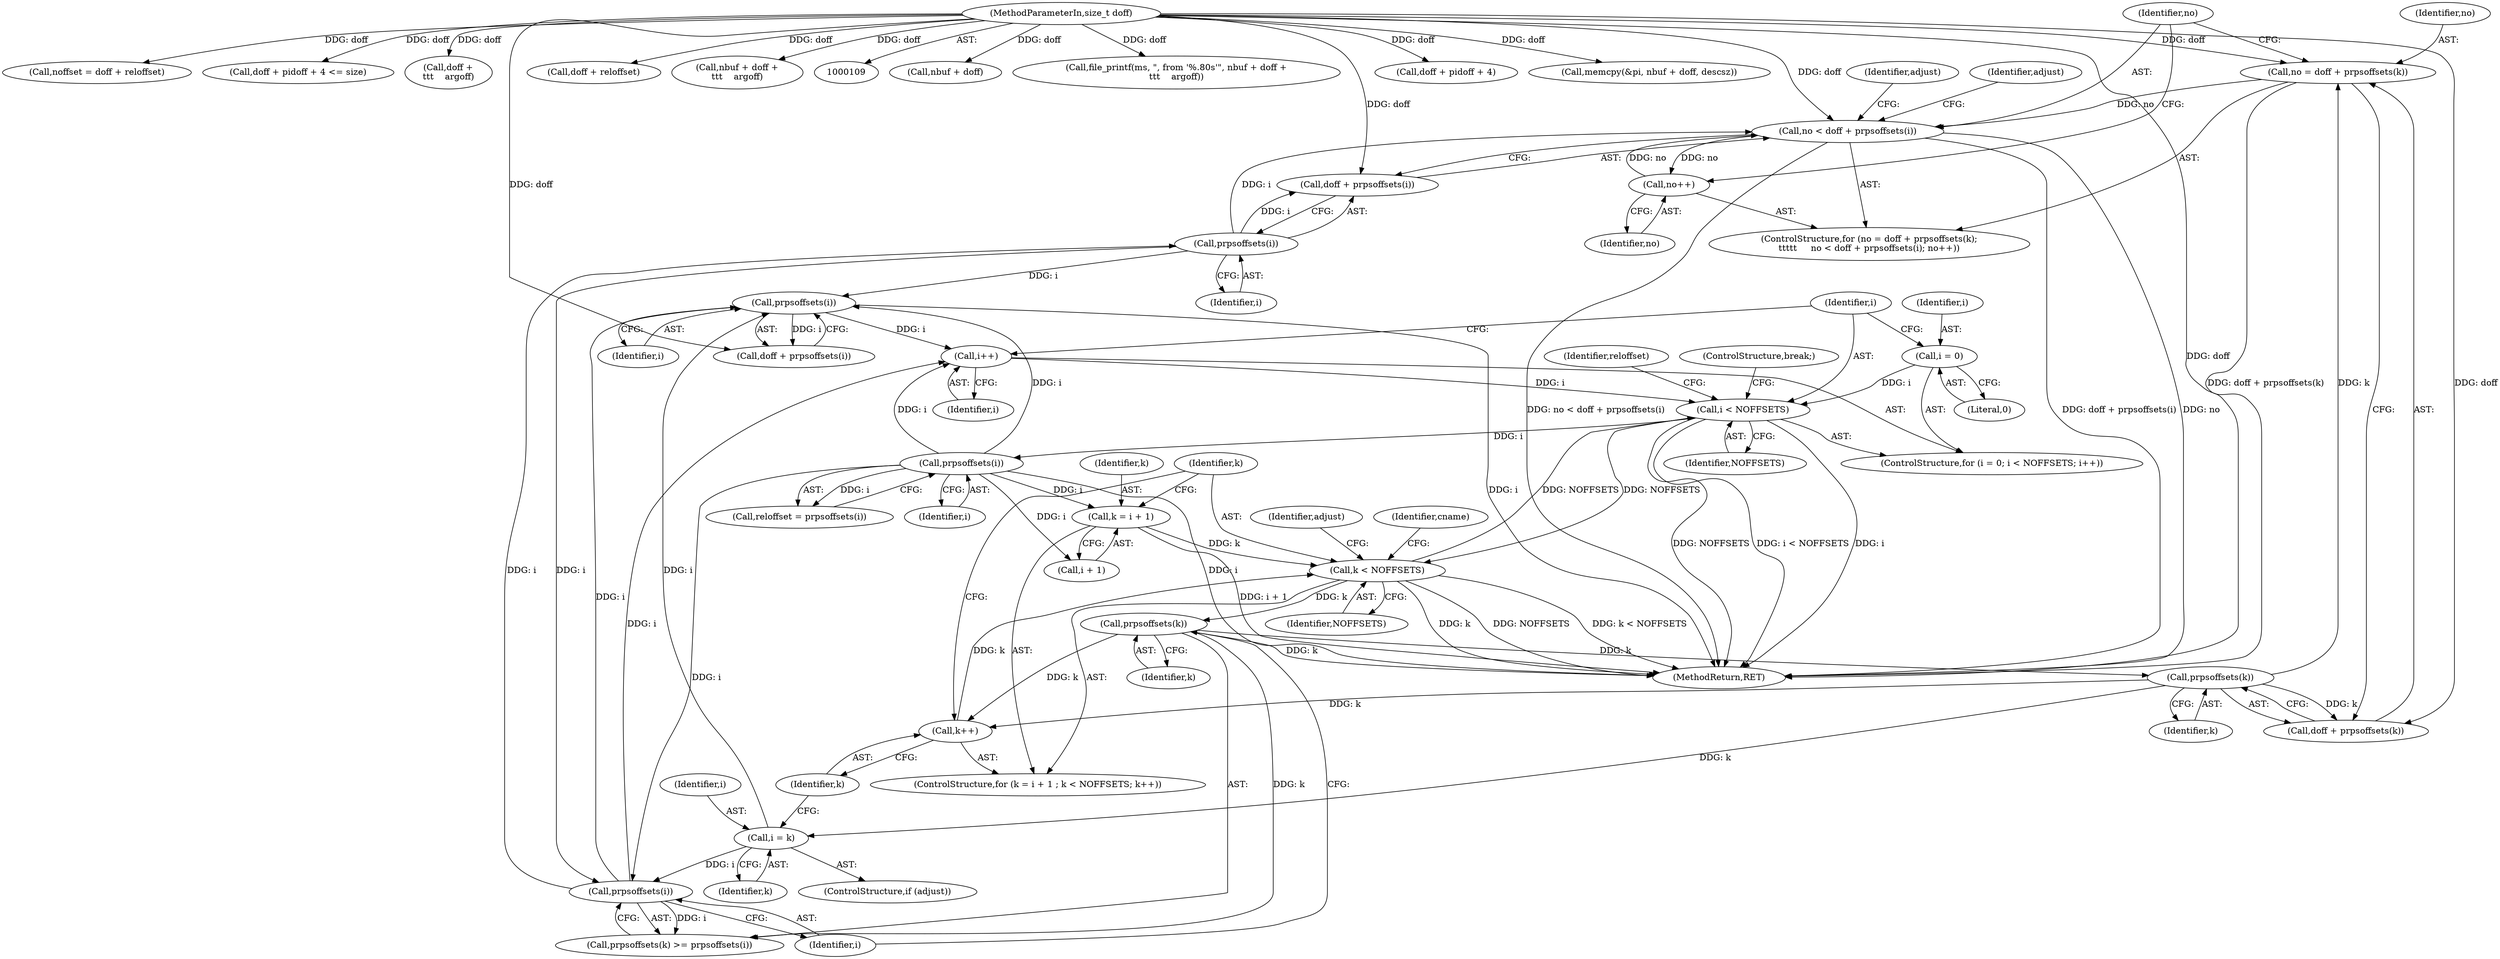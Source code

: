 digraph "0_file_2858eaf99f6cc5aae129bcbf1e24ad160240185f@integer" {
"1000454" [label="(Call,no = doff + prpsoffsets(k))"];
"1000117" [label="(MethodParameterIn,size_t doff)"];
"1000458" [label="(Call,prpsoffsets(k))"];
"1000448" [label="(Call,prpsoffsets(k))"];
"1000435" [label="(Call,k < NOFFSETS)"];
"1000430" [label="(Call,k = i + 1)"];
"1000367" [label="(Call,prpsoffsets(i))"];
"1000356" [label="(Call,i < NOFFSETS)"];
"1000359" [label="(Call,i++)"];
"1000490" [label="(Call,prpsoffsets(i))"];
"1000464" [label="(Call,prpsoffsets(i))"];
"1000450" [label="(Call,prpsoffsets(i))"];
"1000478" [label="(Call,i = k)"];
"1000353" [label="(Call,i = 0)"];
"1000438" [label="(Call,k++)"];
"1000460" [label="(Call,no < doff + prpsoffsets(i))"];
"1000466" [label="(Call,no++)"];
"1000491" [label="(Identifier,i)"];
"1000368" [label="(Identifier,i)"];
"1000488" [label="(Call,doff + prpsoffsets(i))"];
"1000458" [label="(Call,prpsoffsets(k))"];
"1000448" [label="(Call,prpsoffsets(k))"];
"1000444" [label="(Identifier,adjust)"];
"1000358" [label="(Identifier,NOFFSETS)"];
"1000467" [label="(Identifier,no)"];
"1000461" [label="(Identifier,no)"];
"1000254" [label="(Call,nbuf + doff)"];
"1000323" [label="(Call,doff + pidoff + 4 <= size)"];
"1000438" [label="(Call,k++)"];
"1000466" [label="(Call,no++)"];
"1000354" [label="(Identifier,i)"];
"1000303" [label="(Call,file_printf(ms, \", from '%.80s'\", nbuf + doff +\n\t\t\t    argoff))"];
"1000479" [label="(Identifier,i)"];
"1000353" [label="(Call,i = 0)"];
"1000449" [label="(Identifier,k)"];
"1000482" [label="(Identifier,cname)"];
"1000490" [label="(Call,prpsoffsets(i))"];
"1000459" [label="(Identifier,k)"];
"1000439" [label="(Identifier,k)"];
"1000454" [label="(Call,no = doff + prpsoffsets(k))"];
"1000367" [label="(Call,prpsoffsets(i))"];
"1000359" [label="(Call,i++)"];
"1000450" [label="(Call,prpsoffsets(i))"];
"1000480" [label="(Identifier,k)"];
"1000324" [label="(Call,doff + pidoff + 4)"];
"1000251" [label="(Call,memcpy(&pi, nbuf + doff, descsz))"];
"1000456" [label="(Call,doff + prpsoffsets(k))"];
"1000478" [label="(Call,i = k)"];
"1000451" [label="(Identifier,i)"];
"1000360" [label="(Identifier,i)"];
"1000432" [label="(Call,i + 1)"];
"1000465" [label="(Identifier,i)"];
"1000117" [label="(MethodParameterIn,size_t doff)"];
"1000370" [label="(Call,noffset = doff + reloffset)"];
"1000447" [label="(Call,prpsoffsets(k) >= prpsoffsets(i))"];
"1000462" [label="(Call,doff + prpsoffsets(i))"];
"1000477" [label="(Identifier,adjust)"];
"1000429" [label="(ControlStructure,for (k = i + 1 ; k < NOFFSETS; k++))"];
"1000308" [label="(Call,doff +\n\t\t\t    argoff)"];
"1000435" [label="(Call,k < NOFFSETS)"];
"1000469" [label="(Identifier,adjust)"];
"1000545" [label="(ControlStructure,break;)"];
"1000460" [label="(Call,no < doff + prpsoffsets(i))"];
"1000366" [label="(Identifier,reloffset)"];
"1000455" [label="(Identifier,no)"];
"1000431" [label="(Identifier,k)"];
"1000476" [label="(ControlStructure,if (adjust))"];
"1000365" [label="(Call,reloffset = prpsoffsets(i))"];
"1000453" [label="(ControlStructure,for (no = doff + prpsoffsets(k);\n\t\t\t\t\t     no < doff + prpsoffsets(i); no++))"];
"1000437" [label="(Identifier,NOFFSETS)"];
"1000436" [label="(Identifier,k)"];
"1000548" [label="(MethodReturn,RET)"];
"1000352" [label="(ControlStructure,for (i = 0; i < NOFFSETS; i++))"];
"1000357" [label="(Identifier,i)"];
"1000356" [label="(Call,i < NOFFSETS)"];
"1000464" [label="(Call,prpsoffsets(i))"];
"1000372" [label="(Call,doff + reloffset)"];
"1000355" [label="(Literal,0)"];
"1000306" [label="(Call,nbuf + doff +\n\t\t\t    argoff)"];
"1000430" [label="(Call,k = i + 1)"];
"1000454" -> "1000453"  [label="AST: "];
"1000454" -> "1000456"  [label="CFG: "];
"1000455" -> "1000454"  [label="AST: "];
"1000456" -> "1000454"  [label="AST: "];
"1000461" -> "1000454"  [label="CFG: "];
"1000454" -> "1000548"  [label="DDG: doff + prpsoffsets(k)"];
"1000117" -> "1000454"  [label="DDG: doff"];
"1000458" -> "1000454"  [label="DDG: k"];
"1000454" -> "1000460"  [label="DDG: no"];
"1000117" -> "1000109"  [label="AST: "];
"1000117" -> "1000548"  [label="DDG: doff"];
"1000117" -> "1000251"  [label="DDG: doff"];
"1000117" -> "1000254"  [label="DDG: doff"];
"1000117" -> "1000303"  [label="DDG: doff"];
"1000117" -> "1000306"  [label="DDG: doff"];
"1000117" -> "1000308"  [label="DDG: doff"];
"1000117" -> "1000323"  [label="DDG: doff"];
"1000117" -> "1000324"  [label="DDG: doff"];
"1000117" -> "1000370"  [label="DDG: doff"];
"1000117" -> "1000372"  [label="DDG: doff"];
"1000117" -> "1000456"  [label="DDG: doff"];
"1000117" -> "1000460"  [label="DDG: doff"];
"1000117" -> "1000462"  [label="DDG: doff"];
"1000117" -> "1000488"  [label="DDG: doff"];
"1000458" -> "1000456"  [label="AST: "];
"1000458" -> "1000459"  [label="CFG: "];
"1000459" -> "1000458"  [label="AST: "];
"1000456" -> "1000458"  [label="CFG: "];
"1000458" -> "1000438"  [label="DDG: k"];
"1000458" -> "1000456"  [label="DDG: k"];
"1000448" -> "1000458"  [label="DDG: k"];
"1000458" -> "1000478"  [label="DDG: k"];
"1000448" -> "1000447"  [label="AST: "];
"1000448" -> "1000449"  [label="CFG: "];
"1000449" -> "1000448"  [label="AST: "];
"1000451" -> "1000448"  [label="CFG: "];
"1000448" -> "1000548"  [label="DDG: k"];
"1000448" -> "1000438"  [label="DDG: k"];
"1000448" -> "1000447"  [label="DDG: k"];
"1000435" -> "1000448"  [label="DDG: k"];
"1000435" -> "1000429"  [label="AST: "];
"1000435" -> "1000437"  [label="CFG: "];
"1000436" -> "1000435"  [label="AST: "];
"1000437" -> "1000435"  [label="AST: "];
"1000444" -> "1000435"  [label="CFG: "];
"1000482" -> "1000435"  [label="CFG: "];
"1000435" -> "1000548"  [label="DDG: k"];
"1000435" -> "1000548"  [label="DDG: NOFFSETS"];
"1000435" -> "1000548"  [label="DDG: k < NOFFSETS"];
"1000435" -> "1000356"  [label="DDG: NOFFSETS"];
"1000430" -> "1000435"  [label="DDG: k"];
"1000438" -> "1000435"  [label="DDG: k"];
"1000356" -> "1000435"  [label="DDG: NOFFSETS"];
"1000430" -> "1000429"  [label="AST: "];
"1000430" -> "1000432"  [label="CFG: "];
"1000431" -> "1000430"  [label="AST: "];
"1000432" -> "1000430"  [label="AST: "];
"1000436" -> "1000430"  [label="CFG: "];
"1000430" -> "1000548"  [label="DDG: i + 1"];
"1000367" -> "1000430"  [label="DDG: i"];
"1000367" -> "1000365"  [label="AST: "];
"1000367" -> "1000368"  [label="CFG: "];
"1000368" -> "1000367"  [label="AST: "];
"1000365" -> "1000367"  [label="CFG: "];
"1000367" -> "1000548"  [label="DDG: i"];
"1000367" -> "1000359"  [label="DDG: i"];
"1000367" -> "1000365"  [label="DDG: i"];
"1000356" -> "1000367"  [label="DDG: i"];
"1000367" -> "1000432"  [label="DDG: i"];
"1000367" -> "1000450"  [label="DDG: i"];
"1000367" -> "1000490"  [label="DDG: i"];
"1000356" -> "1000352"  [label="AST: "];
"1000356" -> "1000358"  [label="CFG: "];
"1000357" -> "1000356"  [label="AST: "];
"1000358" -> "1000356"  [label="AST: "];
"1000366" -> "1000356"  [label="CFG: "];
"1000545" -> "1000356"  [label="CFG: "];
"1000356" -> "1000548"  [label="DDG: i < NOFFSETS"];
"1000356" -> "1000548"  [label="DDG: i"];
"1000356" -> "1000548"  [label="DDG: NOFFSETS"];
"1000359" -> "1000356"  [label="DDG: i"];
"1000353" -> "1000356"  [label="DDG: i"];
"1000359" -> "1000352"  [label="AST: "];
"1000359" -> "1000360"  [label="CFG: "];
"1000360" -> "1000359"  [label="AST: "];
"1000357" -> "1000359"  [label="CFG: "];
"1000490" -> "1000359"  [label="DDG: i"];
"1000450" -> "1000359"  [label="DDG: i"];
"1000490" -> "1000488"  [label="AST: "];
"1000490" -> "1000491"  [label="CFG: "];
"1000491" -> "1000490"  [label="AST: "];
"1000488" -> "1000490"  [label="CFG: "];
"1000490" -> "1000548"  [label="DDG: i"];
"1000490" -> "1000488"  [label="DDG: i"];
"1000464" -> "1000490"  [label="DDG: i"];
"1000478" -> "1000490"  [label="DDG: i"];
"1000450" -> "1000490"  [label="DDG: i"];
"1000464" -> "1000462"  [label="AST: "];
"1000464" -> "1000465"  [label="CFG: "];
"1000465" -> "1000464"  [label="AST: "];
"1000462" -> "1000464"  [label="CFG: "];
"1000464" -> "1000450"  [label="DDG: i"];
"1000464" -> "1000460"  [label="DDG: i"];
"1000464" -> "1000462"  [label="DDG: i"];
"1000450" -> "1000464"  [label="DDG: i"];
"1000450" -> "1000447"  [label="AST: "];
"1000450" -> "1000451"  [label="CFG: "];
"1000451" -> "1000450"  [label="AST: "];
"1000447" -> "1000450"  [label="CFG: "];
"1000450" -> "1000447"  [label="DDG: i"];
"1000478" -> "1000450"  [label="DDG: i"];
"1000478" -> "1000476"  [label="AST: "];
"1000478" -> "1000480"  [label="CFG: "];
"1000479" -> "1000478"  [label="AST: "];
"1000480" -> "1000478"  [label="AST: "];
"1000439" -> "1000478"  [label="CFG: "];
"1000353" -> "1000352"  [label="AST: "];
"1000353" -> "1000355"  [label="CFG: "];
"1000354" -> "1000353"  [label="AST: "];
"1000355" -> "1000353"  [label="AST: "];
"1000357" -> "1000353"  [label="CFG: "];
"1000438" -> "1000429"  [label="AST: "];
"1000438" -> "1000439"  [label="CFG: "];
"1000439" -> "1000438"  [label="AST: "];
"1000436" -> "1000438"  [label="CFG: "];
"1000460" -> "1000453"  [label="AST: "];
"1000460" -> "1000462"  [label="CFG: "];
"1000461" -> "1000460"  [label="AST: "];
"1000462" -> "1000460"  [label="AST: "];
"1000469" -> "1000460"  [label="CFG: "];
"1000477" -> "1000460"  [label="CFG: "];
"1000460" -> "1000548"  [label="DDG: no"];
"1000460" -> "1000548"  [label="DDG: no < doff + prpsoffsets(i)"];
"1000460" -> "1000548"  [label="DDG: doff + prpsoffsets(i)"];
"1000466" -> "1000460"  [label="DDG: no"];
"1000460" -> "1000466"  [label="DDG: no"];
"1000466" -> "1000453"  [label="AST: "];
"1000466" -> "1000467"  [label="CFG: "];
"1000467" -> "1000466"  [label="AST: "];
"1000461" -> "1000466"  [label="CFG: "];
}

